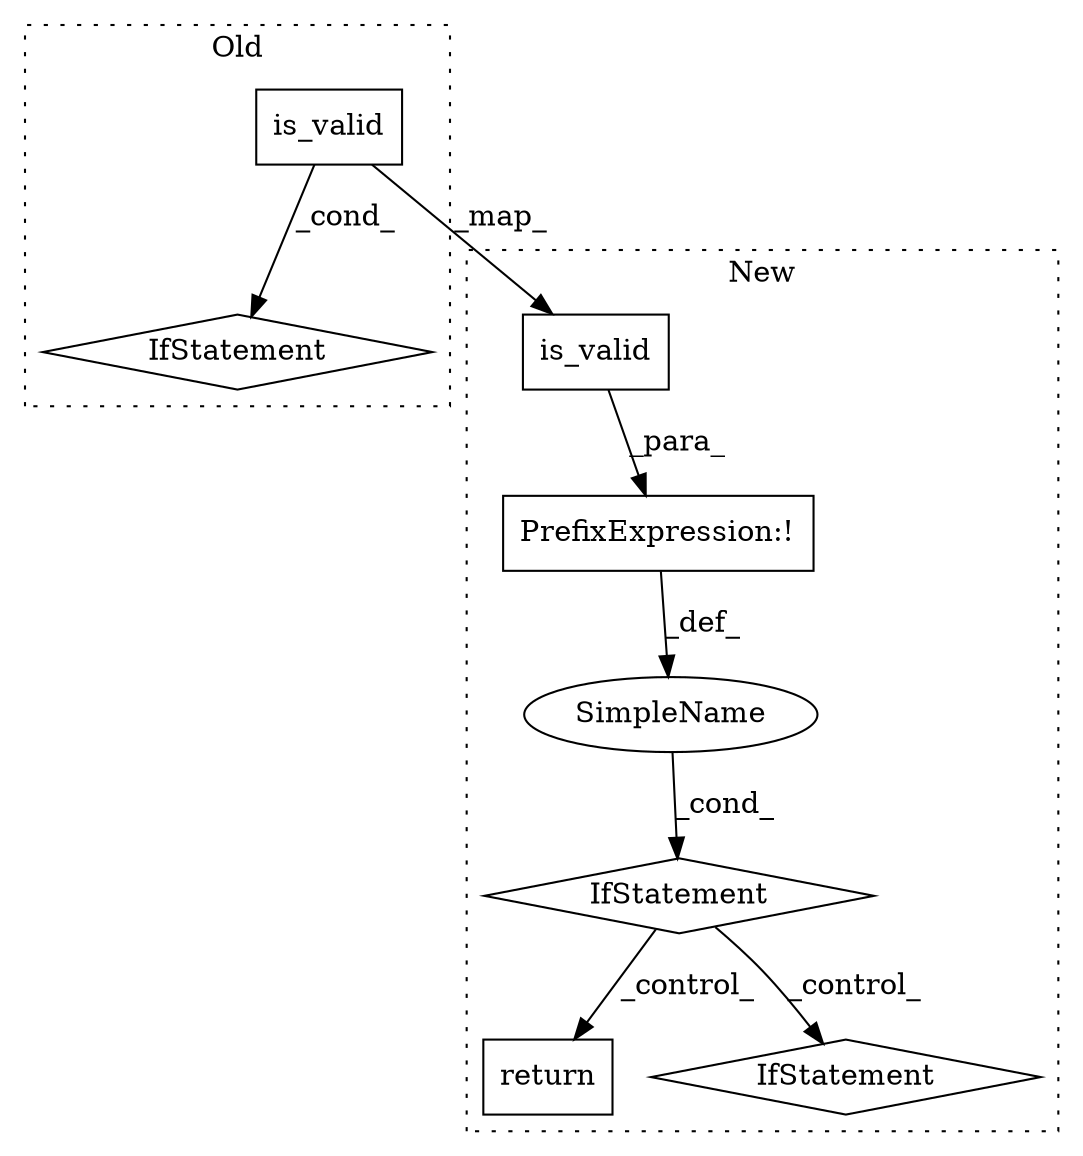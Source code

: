 digraph G {
subgraph cluster0 {
1 [label="is_valid" a="32" s="5235" l="10" shape="box"];
6 [label="IfStatement" a="25" s="5245" l="3" shape="diamond"];
label = "Old";
style="dotted";
}
subgraph cluster1 {
2 [label="is_valid" a="32" s="4120" l="10" shape="box"];
3 [label="IfStatement" a="25" s="4110,4130" l="4,2" shape="diamond"];
4 [label="SimpleName" a="42" s="" l="" shape="ellipse"];
5 [label="return" a="41" s="4346" l="18" shape="box"];
7 [label="PrefixExpression:!" a="38" s="4114" l="1" shape="box"];
8 [label="IfStatement" a="25" s="4441" l="53" shape="diamond"];
label = "New";
style="dotted";
}
1 -> 2 [label="_map_"];
1 -> 6 [label="_cond_"];
2 -> 7 [label="_para_"];
3 -> 8 [label="_control_"];
3 -> 5 [label="_control_"];
4 -> 3 [label="_cond_"];
7 -> 4 [label="_def_"];
}